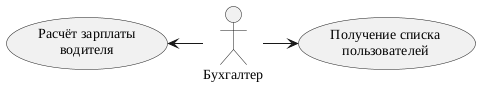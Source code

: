 @startuml
skinparam defaultFontName Liberation Serif

actor "Бухгалтер" as accountant

usecase "Получение списка\nпользователей" as list_user
usecase "Расчёт зарплаты\nводителя" as salary_drv

accountant -right-> list_user
accountant -left-> salary_drv

@enduml
